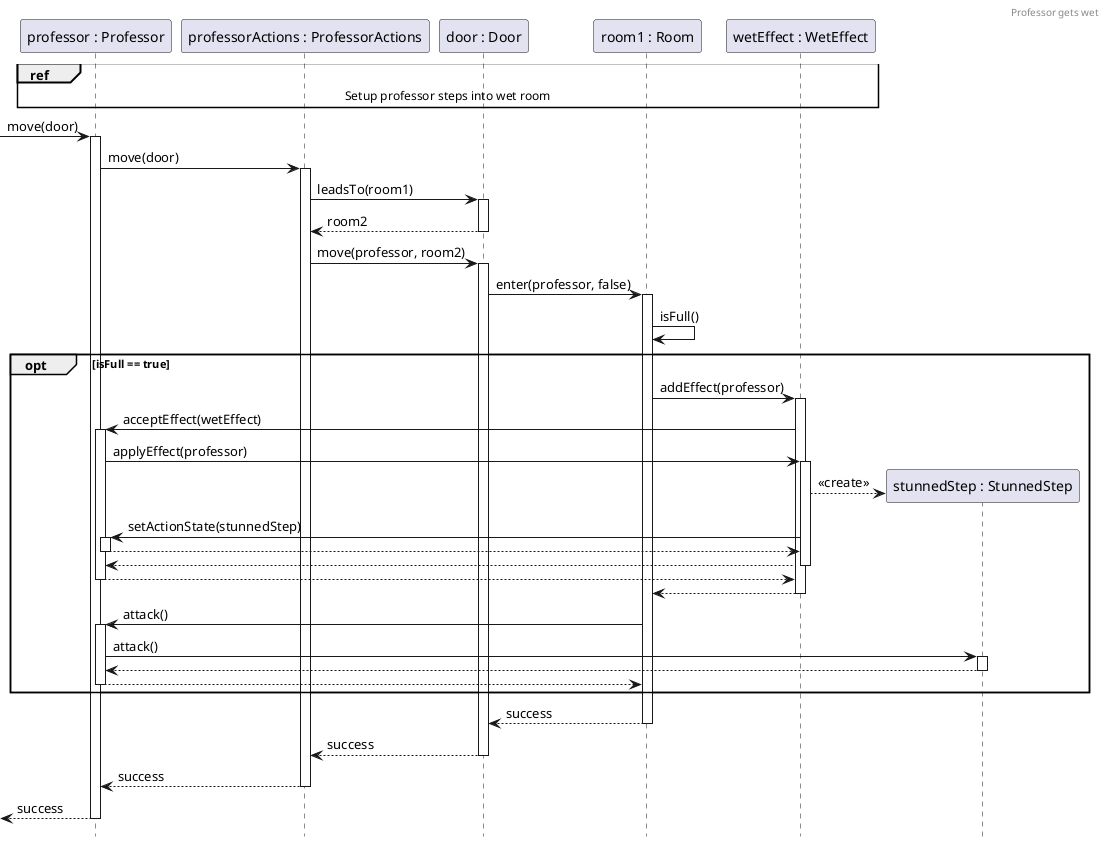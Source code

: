 @startuml ProfessorGetsWet
header Professor gets wet
hide footbox

participant Professor as "professor : Professor"
participant ProfessorActions as "professorActions : ProfessorActions"
participant Door as "door : Door"
participant Room as "room1 : Room"
participant RoomEffect as "wetEffect : WetEffect"

ref over Professor, RoomEffect : Setup professor steps into wet room

-> Professor++ : move(door)
Professor -> ProfessorActions++ : move(door)
ProfessorActions -> Door++ : leadsTo(room1)
return room2

ProfessorActions -> Door ++: move(professor, room2)
Door -> Room ++: enter(professor, false)
Room -> Room : isFull()
opt isFull == true 
Room -> RoomEffect ++: addEffect(professor)
RoomEffect -> Professor ++: acceptEffect(wetEffect)
Professor -> RoomEffect ++: applyEffect(professor)

create StunnedStep as "stunnedStep : StunnedStep"
RoomEffect --> StunnedStep : <<create>>

RoomEffect -> Professor ++: setActionState(stunnedStep)
return
return 
return
return

Room -> Professor ++: attack()
Professor -> StunnedStep ++: attack()
return 
return

end

return success
return success
return success
return success
@enduml